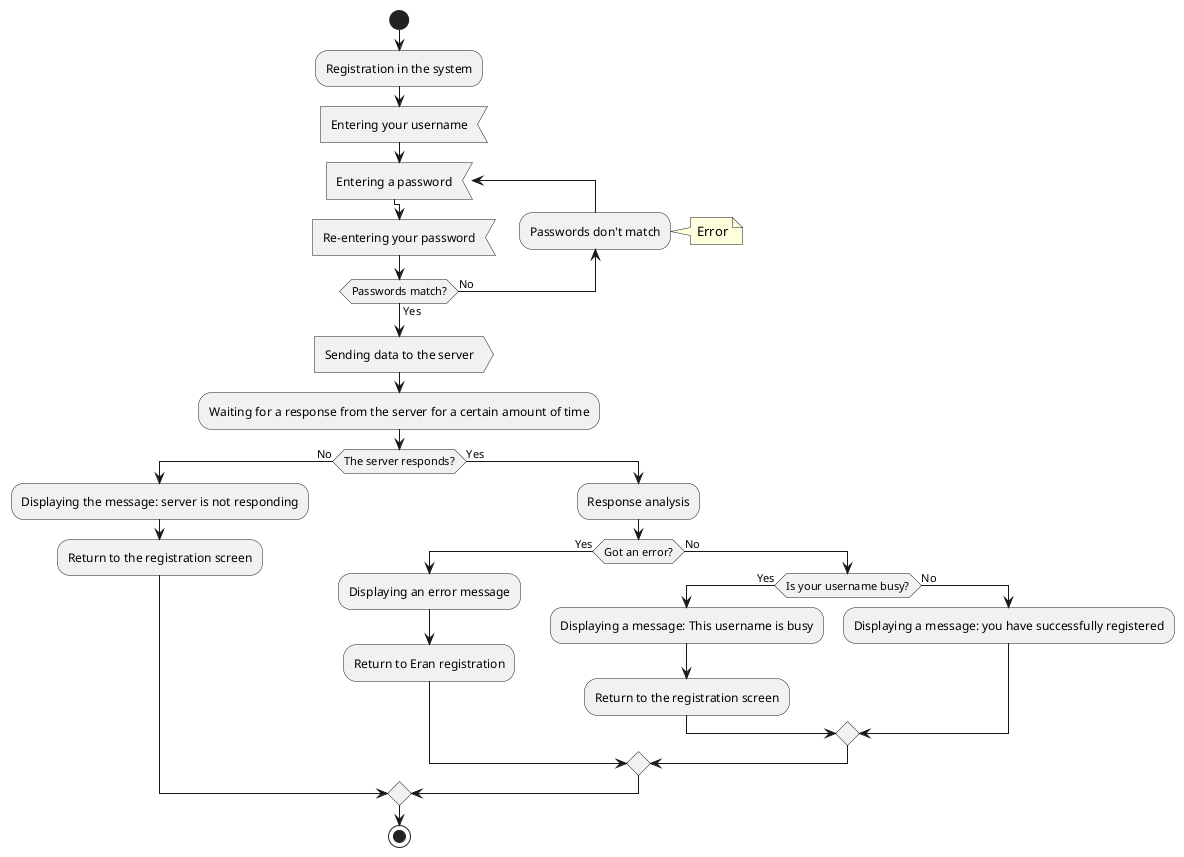{
  "sha1": "o68077nx231fs11gq0q93954klkwshf",
  "insertion": {
    "when": "2024-06-04T17:28:39.425Z",
    "user": "plantuml@gmail.com"
  }
}
@startuml
start
:Registration in the system;
:Entering your username; <<input>>
repeat:Entering a password; <<input>>
:Re-entering your password; <<input>>
backward:Passwords don't match;
note right:Error
repeat while (Passwords match?) is (No) not (Yes)
:Sending data to the server; <<output>>
:Waiting for a response from the server for a certain amount of time;
if(The server responds?) then (No)
:Displaying the message: server is not responding;
:Return to the registration screen;
else (Yes)
:Response analysis;
if(Got an error?) then (Yes)
:Displaying an error message;
:Return to Eran registration;
else(No)
if(Is your username busy?) then (Yes)
:Displaying a message: This username is busy;
:Return to the registration screen;
else(No)
:Displaying a message: you have successfully registered;
endif
endif
endif
stop
@enduml
